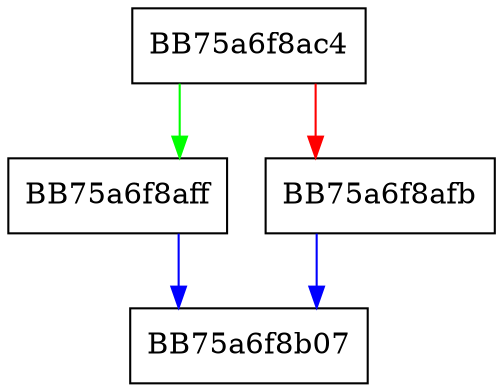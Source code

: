 digraph SandboxClearOriginalFileName {
  node [shape="box"];
  graph [splines=ortho];
  BB75a6f8ac4 -> BB75a6f8aff [color="green"];
  BB75a6f8ac4 -> BB75a6f8afb [color="red"];
  BB75a6f8afb -> BB75a6f8b07 [color="blue"];
  BB75a6f8aff -> BB75a6f8b07 [color="blue"];
}